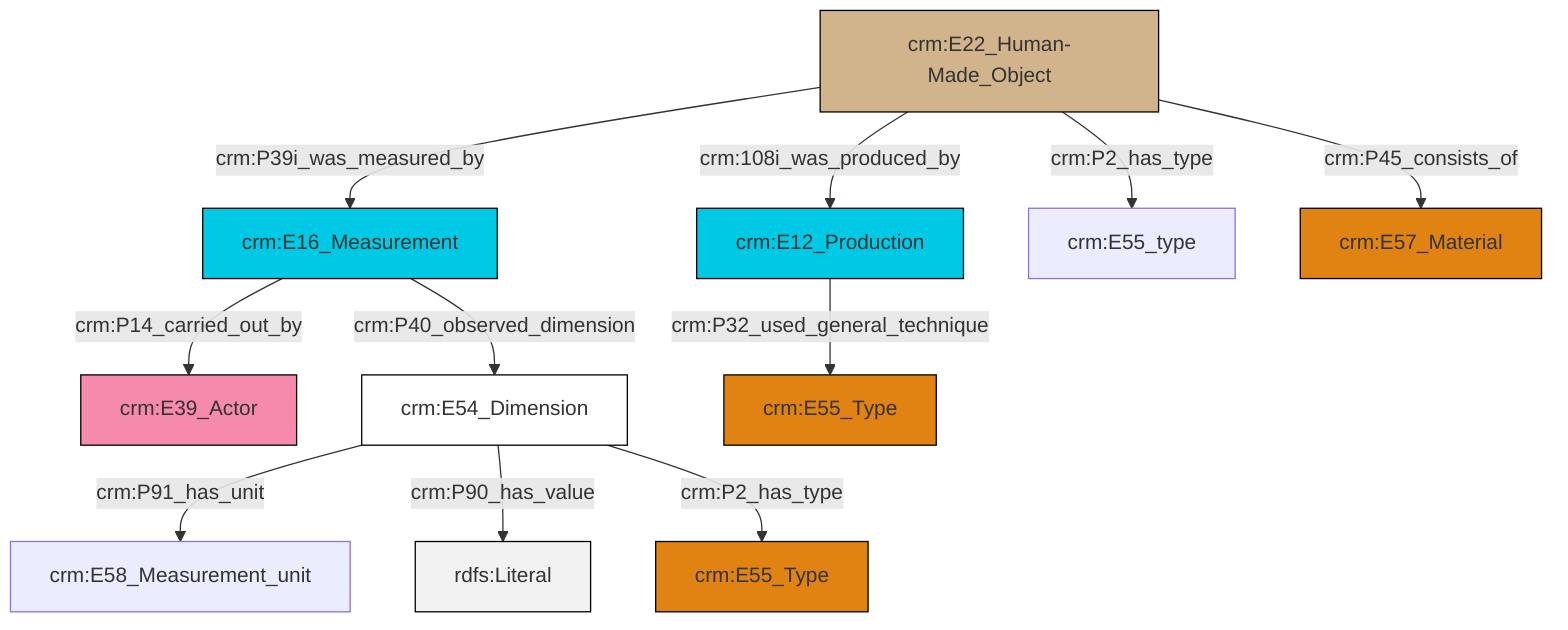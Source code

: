 graph TD
classDef Literal fill:#f2f2f2,stroke:#000000;
classDef CRM_Entity fill:#FFFFFF,stroke:#000000;
classDef Temporal_Entity fill:#00C9E6, stroke:#000000;
classDef Type fill:#E18312, stroke:#000000;
classDef Time-Span fill:#2C9C91, stroke:#000000;
classDef Appellation fill:#FFEB7F, stroke:#000000;
classDef Place fill:#008836, stroke:#000000;
classDef Persistent_Item fill:#B266B2, stroke:#000000;
classDef Conceptual_Object fill:#FFD700, stroke:#000000;
classDef Physical_Thing fill:#D2B48C, stroke:#000000;
classDef Actor fill:#f58aad, stroke:#000000;
classDef PC_Classes fill:#4ce600, stroke:#000000;
classDef Multi fill:#cccccc,stroke:#000000;

4["crm:E12_Production"]:::Temporal_Entity -->|crm:P32_used_general_technique| 6["crm:E55_Type"]:::Type
2["crm:E54_Dimension"]:::CRM_Entity -->|crm:P91_has_unit| 7["crm:E58_Measurement_unit"]:::Default
2["crm:E54_Dimension"]:::CRM_Entity -->|crm:P90_has_value| 13[rdfs:Literal]:::Literal
2["crm:E54_Dimension"]:::CRM_Entity -->|crm:P2_has_type| 11["crm:E55_Type"]:::Type
14["crm:E16_Measurement"]:::Temporal_Entity -->|crm:P40_observed_dimension| 2["crm:E54_Dimension"]:::CRM_Entity
14["crm:E16_Measurement"]:::Temporal_Entity -->|crm:P14_carried_out_by| 0["crm:E39_Actor"]:::Actor
9["crm:E22_Human-Made_Object"]:::Physical_Thing -->|crm:P45_consists_of| 18["crm:E57_Material"]:::Type
9["crm:E22_Human-Made_Object"]:::Physical_Thing -->|crm:P39i_was_measured_by| 14["crm:E16_Measurement"]:::Temporal_Entity
9["crm:E22_Human-Made_Object"]:::Physical_Thing -->|crm:P2_has_type| 15["crm:E55_type"]:::Default
9["crm:E22_Human-Made_Object"]:::Physical_Thing -->|crm:108i_was_produced_by| 4["crm:E12_Production"]:::Temporal_Entity